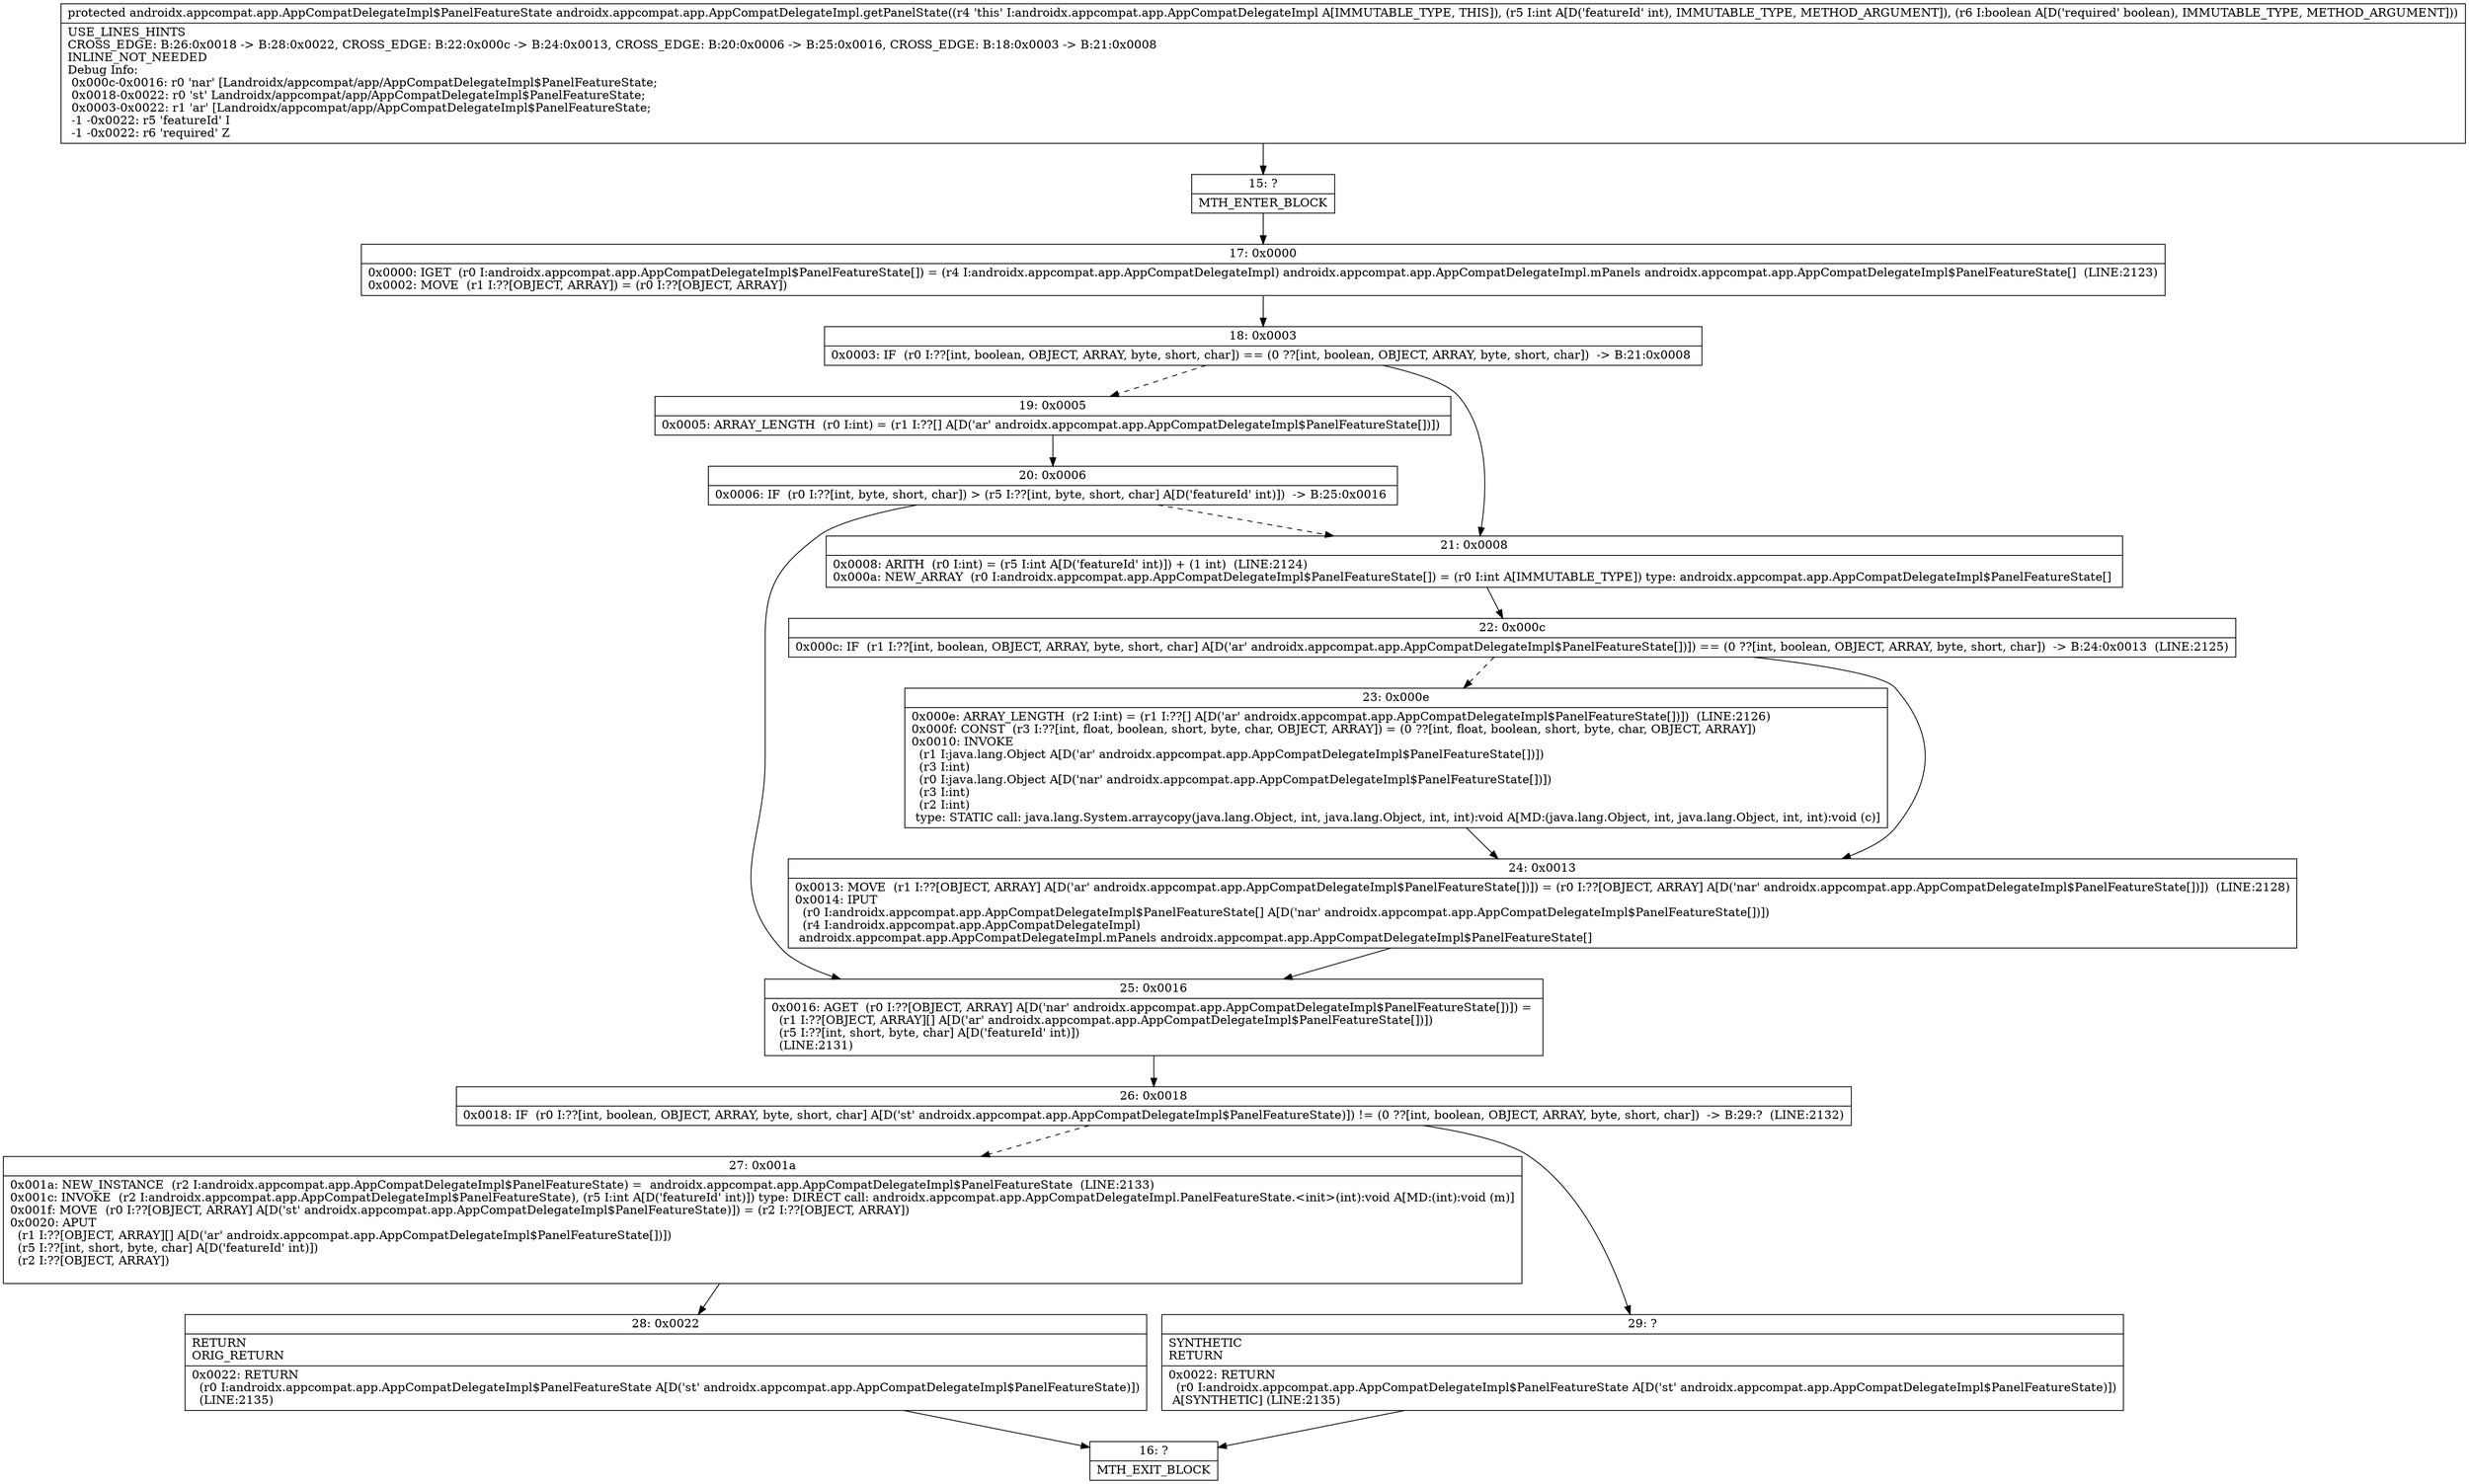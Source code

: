 digraph "CFG forandroidx.appcompat.app.AppCompatDelegateImpl.getPanelState(IZ)Landroidx\/appcompat\/app\/AppCompatDelegateImpl$PanelFeatureState;" {
Node_15 [shape=record,label="{15\:\ ?|MTH_ENTER_BLOCK\l}"];
Node_17 [shape=record,label="{17\:\ 0x0000|0x0000: IGET  (r0 I:androidx.appcompat.app.AppCompatDelegateImpl$PanelFeatureState[]) = (r4 I:androidx.appcompat.app.AppCompatDelegateImpl) androidx.appcompat.app.AppCompatDelegateImpl.mPanels androidx.appcompat.app.AppCompatDelegateImpl$PanelFeatureState[]  (LINE:2123)\l0x0002: MOVE  (r1 I:??[OBJECT, ARRAY]) = (r0 I:??[OBJECT, ARRAY]) \l}"];
Node_18 [shape=record,label="{18\:\ 0x0003|0x0003: IF  (r0 I:??[int, boolean, OBJECT, ARRAY, byte, short, char]) == (0 ??[int, boolean, OBJECT, ARRAY, byte, short, char])  \-\> B:21:0x0008 \l}"];
Node_19 [shape=record,label="{19\:\ 0x0005|0x0005: ARRAY_LENGTH  (r0 I:int) = (r1 I:??[] A[D('ar' androidx.appcompat.app.AppCompatDelegateImpl$PanelFeatureState[])]) \l}"];
Node_20 [shape=record,label="{20\:\ 0x0006|0x0006: IF  (r0 I:??[int, byte, short, char]) \> (r5 I:??[int, byte, short, char] A[D('featureId' int)])  \-\> B:25:0x0016 \l}"];
Node_25 [shape=record,label="{25\:\ 0x0016|0x0016: AGET  (r0 I:??[OBJECT, ARRAY] A[D('nar' androidx.appcompat.app.AppCompatDelegateImpl$PanelFeatureState[])]) = \l  (r1 I:??[OBJECT, ARRAY][] A[D('ar' androidx.appcompat.app.AppCompatDelegateImpl$PanelFeatureState[])])\l  (r5 I:??[int, short, byte, char] A[D('featureId' int)])\l  (LINE:2131)\l}"];
Node_26 [shape=record,label="{26\:\ 0x0018|0x0018: IF  (r0 I:??[int, boolean, OBJECT, ARRAY, byte, short, char] A[D('st' androidx.appcompat.app.AppCompatDelegateImpl$PanelFeatureState)]) != (0 ??[int, boolean, OBJECT, ARRAY, byte, short, char])  \-\> B:29:?  (LINE:2132)\l}"];
Node_27 [shape=record,label="{27\:\ 0x001a|0x001a: NEW_INSTANCE  (r2 I:androidx.appcompat.app.AppCompatDelegateImpl$PanelFeatureState) =  androidx.appcompat.app.AppCompatDelegateImpl$PanelFeatureState  (LINE:2133)\l0x001c: INVOKE  (r2 I:androidx.appcompat.app.AppCompatDelegateImpl$PanelFeatureState), (r5 I:int A[D('featureId' int)]) type: DIRECT call: androidx.appcompat.app.AppCompatDelegateImpl.PanelFeatureState.\<init\>(int):void A[MD:(int):void (m)]\l0x001f: MOVE  (r0 I:??[OBJECT, ARRAY] A[D('st' androidx.appcompat.app.AppCompatDelegateImpl$PanelFeatureState)]) = (r2 I:??[OBJECT, ARRAY]) \l0x0020: APUT  \l  (r1 I:??[OBJECT, ARRAY][] A[D('ar' androidx.appcompat.app.AppCompatDelegateImpl$PanelFeatureState[])])\l  (r5 I:??[int, short, byte, char] A[D('featureId' int)])\l  (r2 I:??[OBJECT, ARRAY])\l \l}"];
Node_28 [shape=record,label="{28\:\ 0x0022|RETURN\lORIG_RETURN\l|0x0022: RETURN  \l  (r0 I:androidx.appcompat.app.AppCompatDelegateImpl$PanelFeatureState A[D('st' androidx.appcompat.app.AppCompatDelegateImpl$PanelFeatureState)])\l  (LINE:2135)\l}"];
Node_16 [shape=record,label="{16\:\ ?|MTH_EXIT_BLOCK\l}"];
Node_29 [shape=record,label="{29\:\ ?|SYNTHETIC\lRETURN\l|0x0022: RETURN  \l  (r0 I:androidx.appcompat.app.AppCompatDelegateImpl$PanelFeatureState A[D('st' androidx.appcompat.app.AppCompatDelegateImpl$PanelFeatureState)])\l A[SYNTHETIC] (LINE:2135)\l}"];
Node_21 [shape=record,label="{21\:\ 0x0008|0x0008: ARITH  (r0 I:int) = (r5 I:int A[D('featureId' int)]) + (1 int)  (LINE:2124)\l0x000a: NEW_ARRAY  (r0 I:androidx.appcompat.app.AppCompatDelegateImpl$PanelFeatureState[]) = (r0 I:int A[IMMUTABLE_TYPE]) type: androidx.appcompat.app.AppCompatDelegateImpl$PanelFeatureState[] \l}"];
Node_22 [shape=record,label="{22\:\ 0x000c|0x000c: IF  (r1 I:??[int, boolean, OBJECT, ARRAY, byte, short, char] A[D('ar' androidx.appcompat.app.AppCompatDelegateImpl$PanelFeatureState[])]) == (0 ??[int, boolean, OBJECT, ARRAY, byte, short, char])  \-\> B:24:0x0013  (LINE:2125)\l}"];
Node_23 [shape=record,label="{23\:\ 0x000e|0x000e: ARRAY_LENGTH  (r2 I:int) = (r1 I:??[] A[D('ar' androidx.appcompat.app.AppCompatDelegateImpl$PanelFeatureState[])])  (LINE:2126)\l0x000f: CONST  (r3 I:??[int, float, boolean, short, byte, char, OBJECT, ARRAY]) = (0 ??[int, float, boolean, short, byte, char, OBJECT, ARRAY]) \l0x0010: INVOKE  \l  (r1 I:java.lang.Object A[D('ar' androidx.appcompat.app.AppCompatDelegateImpl$PanelFeatureState[])])\l  (r3 I:int)\l  (r0 I:java.lang.Object A[D('nar' androidx.appcompat.app.AppCompatDelegateImpl$PanelFeatureState[])])\l  (r3 I:int)\l  (r2 I:int)\l type: STATIC call: java.lang.System.arraycopy(java.lang.Object, int, java.lang.Object, int, int):void A[MD:(java.lang.Object, int, java.lang.Object, int, int):void (c)]\l}"];
Node_24 [shape=record,label="{24\:\ 0x0013|0x0013: MOVE  (r1 I:??[OBJECT, ARRAY] A[D('ar' androidx.appcompat.app.AppCompatDelegateImpl$PanelFeatureState[])]) = (r0 I:??[OBJECT, ARRAY] A[D('nar' androidx.appcompat.app.AppCompatDelegateImpl$PanelFeatureState[])])  (LINE:2128)\l0x0014: IPUT  \l  (r0 I:androidx.appcompat.app.AppCompatDelegateImpl$PanelFeatureState[] A[D('nar' androidx.appcompat.app.AppCompatDelegateImpl$PanelFeatureState[])])\l  (r4 I:androidx.appcompat.app.AppCompatDelegateImpl)\l androidx.appcompat.app.AppCompatDelegateImpl.mPanels androidx.appcompat.app.AppCompatDelegateImpl$PanelFeatureState[] \l}"];
MethodNode[shape=record,label="{protected androidx.appcompat.app.AppCompatDelegateImpl$PanelFeatureState androidx.appcompat.app.AppCompatDelegateImpl.getPanelState((r4 'this' I:androidx.appcompat.app.AppCompatDelegateImpl A[IMMUTABLE_TYPE, THIS]), (r5 I:int A[D('featureId' int), IMMUTABLE_TYPE, METHOD_ARGUMENT]), (r6 I:boolean A[D('required' boolean), IMMUTABLE_TYPE, METHOD_ARGUMENT]))  | USE_LINES_HINTS\lCROSS_EDGE: B:26:0x0018 \-\> B:28:0x0022, CROSS_EDGE: B:22:0x000c \-\> B:24:0x0013, CROSS_EDGE: B:20:0x0006 \-\> B:25:0x0016, CROSS_EDGE: B:18:0x0003 \-\> B:21:0x0008\lINLINE_NOT_NEEDED\lDebug Info:\l  0x000c\-0x0016: r0 'nar' [Landroidx\/appcompat\/app\/AppCompatDelegateImpl$PanelFeatureState;\l  0x0018\-0x0022: r0 'st' Landroidx\/appcompat\/app\/AppCompatDelegateImpl$PanelFeatureState;\l  0x0003\-0x0022: r1 'ar' [Landroidx\/appcompat\/app\/AppCompatDelegateImpl$PanelFeatureState;\l  \-1 \-0x0022: r5 'featureId' I\l  \-1 \-0x0022: r6 'required' Z\l}"];
MethodNode -> Node_15;Node_15 -> Node_17;
Node_17 -> Node_18;
Node_18 -> Node_19[style=dashed];
Node_18 -> Node_21;
Node_19 -> Node_20;
Node_20 -> Node_21[style=dashed];
Node_20 -> Node_25;
Node_25 -> Node_26;
Node_26 -> Node_27[style=dashed];
Node_26 -> Node_29;
Node_27 -> Node_28;
Node_28 -> Node_16;
Node_29 -> Node_16;
Node_21 -> Node_22;
Node_22 -> Node_23[style=dashed];
Node_22 -> Node_24;
Node_23 -> Node_24;
Node_24 -> Node_25;
}

